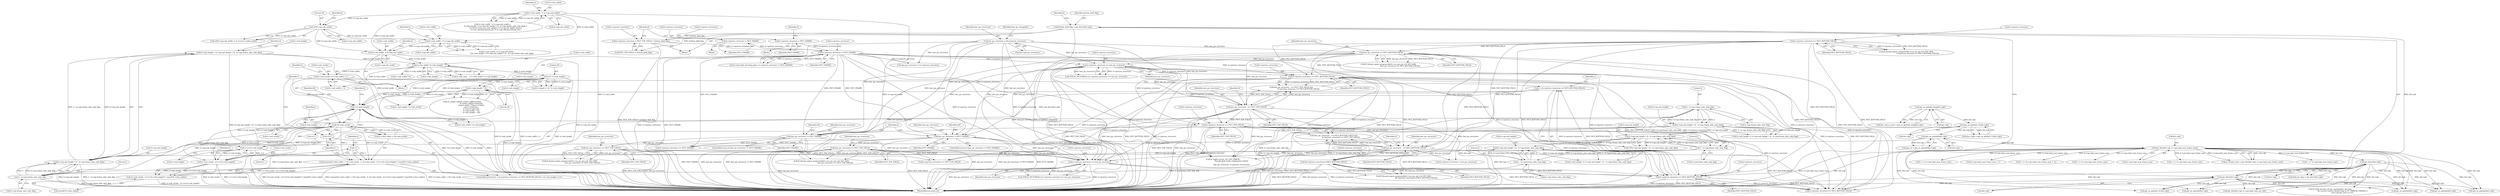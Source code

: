 digraph "0_FFmpeg_29ffeef5e73b8f41ff3a3f2242d356759c66f91f@API" {
"1001848" [label="(Call,memset(h->slice_table + i*h->mb_stride, -1, (h->mb_stride - (i+1==h->mb_height)) * sizeof(*h->slice_table)))"];
"1001853" [label="(Call,i*h->mb_stride)"];
"1001841" [label="(Call,i<h->mb_height)"];
"1001846" [label="(Call,i++)"];
"1001834" [label="(Call,i = (h->picture_structure == PICT_BOTTOM_FIELD))"];
"1001836" [label="(Call,h->picture_structure == PICT_BOTTOM_FIELD)"];
"1001387" [label="(Call,h->picture_structure == PICT_TOP_FIELD)"];
"1001115" [label="(Call,h->picture_structure != PICT_FRAME)"];
"1001043" [label="(Call,h->picture_structure = PICT_FRAME)"];
"1001097" [label="(Call,h->picture_structure = PICT_FRAME)"];
"1001088" [label="(Call,h->picture_structure = PICT_TOP_FIELD + bottom_field_flag)"];
"1001081" [label="(Call,bottom_field_flag = get_bits1(&h->gb))"];
"1001083" [label="(Call,get_bits1(&h->gb))"];
"1001073" [label="(Call,get_bits1(&h->gb))"];
"1000997" [label="(Call,get_bits(&h->gb, h->sps.log2_max_frame_num))"];
"1000300" [label="(Call,get_ue_golomb(&h->gb))"];
"1000230" [label="(Call,get_ue_golomb_31(&h->gb))"];
"1000168" [label="(Call,get_ue_golomb_long(&h->gb))"];
"1001318" [label="(Call,h->picture_structure == last_pic_structure)"];
"1001017" [label="(Call,last_pic_structure = h0->picture_structure)"];
"1001310" [label="(Call,last_pic_structure == PICT_BOTTOM_FIELD)"];
"1000218" [label="(Call,h->picture_structure == PICT_BOTTOM_FIELD)"];
"1001378" [label="(Call,h->picture_structure == PICT_BOTTOM_FIELD)"];
"1001375" [label="(Call,last_pic_structure   == PICT_TOP_FIELD)"];
"1001734" [label="(Call,h->picture_structure == last_pic_structure)"];
"1001337" [label="(Call,last_pic_structure == PICT_TOP_FIELD)"];
"1001325" [label="(Call,last_pic_structure != PICT_FRAME)"];
"1001384" [label="(Call,last_pic_structure   == PICT_BOTTOM_FIELD)"];
"1001354" [label="(Call,last_pic_structure != PICT_FRAME)"];
"1001366" [label="(Call,last_pic_structure == PICT_TOP_FIELD)"];
"1001772" [label="(Call,h0->picture_structure==PICT_BOTTOM_FIELD)"];
"1000728" [label="(Call,16 * h->mb_height)"];
"1000679" [label="(Call,h->mb_width * h->mb_height)"];
"1000649" [label="(Call,h->mb_width  = h->sps.mb_width)"];
"1000610" [label="(Call,h->mb_width  != h->sps.mb_width)"];
"1000398" [label="(Call,h->mb_width  != h->sps.mb_width)"];
"1000541" [label="(Call,16*h->sps.mb_width)"];
"1000658" [label="(Call,h->mb_height = h->sps.mb_height * (2 - h->sps.frame_mbs_only_flag))"];
"1000662" [label="(Call,h->sps.mb_height * (2 - h->sps.frame_mbs_only_flag))"];
"1000623" [label="(Call,h->sps.mb_height * (2 - h->sps.frame_mbs_only_flag))"];
"1000557" [label="(Call,h->sps.mb_height * (2 - h->sps.frame_mbs_only_flag))"];
"1000412" [label="(Call,h->sps.mb_height * (2 - h->sps.frame_mbs_only_flag))"];
"1000418" [label="(Call,2 - h->sps.frame_mbs_only_flag)"];
"1000563" [label="(Call,2 - h->sps.frame_mbs_only_flag)"];
"1000629" [label="(Call,2 - h->sps.frame_mbs_only_flag)"];
"1000668" [label="(Call,2 - h->sps.frame_mbs_only_flag)"];
"1001673" [label="(Call,h->mb_height * 16)"];
"1001865" [label="(Call,i+1==h->mb_height)"];
"1001861" [label="(Call,h->mb_stride - (i+1==h->mb_height))"];
"1000686" [label="(Call,h->mb_stride = h->mb_width + 1)"];
"1001858" [label="(Call,-1)"];
"1001860" [label="(Call,(h->mb_stride - (i+1==h->mb_height)) * sizeof(*h->slice_table))"];
"1001379" [label="(Call,h->picture_structure)"];
"1000563" [label="(Call,2 - h->sps.frame_mbs_only_flag)"];
"1001090" [label="(Identifier,h)"];
"1001840" [label="(Identifier,PICT_BOTTOM_FIELD)"];
"1000649" [label="(Call,h->mb_width  = h->sps.mb_width)"];
"1001391" [label="(Identifier,PICT_TOP_FIELD)"];
"1001902" [label="(Identifier,h0)"];
"1001354" [label="(Call,last_pic_structure != PICT_FRAME)"];
"1002100" [label="(Call,h->sps.log2_max_frame_num + 1)"];
"1000653" [label="(Call,h->sps.mb_width)"];
"1001044" [label="(Call,h->picture_structure)"];
"1000659" [label="(Call,h->mb_height)"];
"1000543" [label="(Call,h->sps.mb_width)"];
"1000724" [label="(Call,h->height = 16 * h->mb_height)"];
"1000219" [label="(Call,h->picture_structure)"];
"1000624" [label="(Call,h->sps.mb_height)"];
"1001875" [label="(Identifier,h)"];
"1001872" [label="(Call,sizeof(*h->slice_table))"];
"1001355" [label="(Identifier,last_pic_structure)"];
"1000419" [label="(Literal,2)"];
"1000558" [label="(Call,h->sps.mb_height)"];
"1000730" [label="(Call,h->mb_height)"];
"1000397" [label="(Call,h->mb_width  != h->sps.mb_width ||\n            h->mb_height != h->sps.mb_height * (2 - h->sps.frame_mbs_only_flag) ||\n            h->avctx->bits_per_raw_sample != h->sps.bit_depth_luma ||\n            h->cur_chroma_format_idc != h->sps.chroma_format_idc)"];
"1001104" [label="(Identifier,h)"];
"1001098" [label="(Call,h->picture_structure)"];
"1001389" [label="(Identifier,h)"];
"1001674" [label="(Call,h->mb_height)"];
"1001113" [label="(Identifier,h)"];
"1001865" [label="(Call,i+1==h->mb_height)"];
"1001115" [label="(Call,h->picture_structure != PICT_FRAME)"];
"1001887" [label="(Call,h->mb_height * h->mb_stride)"];
"1001081" [label="(Call,bottom_field_flag = get_bits1(&h->gb))"];
"1000728" [label="(Call,16 * h->mb_height)"];
"1000997" [label="(Call,get_bits(&h->gb, h->sps.log2_max_frame_num))"];
"1000683" [label="(Call,h->mb_height)"];
"1000222" [label="(Identifier,PICT_BOTTOM_FIELD)"];
"1001080" [label="(Block,)"];
"1001129" [label="(Call,last_pic_structure != h->picture_structure)"];
"1001834" [label="(Call,i = (h->picture_structure == PICT_BOTTOM_FIELD))"];
"1002402" [label="(Call,ff_h264_decode_ref_pic_marking(h0, &h->gb,\n                                             !(h->avctx->active_thread_type & FF_THREAD_FRAME) ||\n                                             h0->current_slice == 0))"];
"1001318" [label="(Call,h->picture_structure == last_pic_structure)"];
"1001764" [label="(Call,ff_thread_report_progress(&h0->cur_pic_ptr->tf, INT_MAX,\n                                              h0->picture_structure==PICT_BOTTOM_FIELD))"];
"1001097" [label="(Call,h->picture_structure = PICT_FRAME)"];
"1001019" [label="(Call,h0->picture_structure)"];
"1001859" [label="(Literal,1)"];
"1000687" [label="(Call,h->mb_stride)"];
"1001969" [label="(Call,h->mb_width * h->mb_height)"];
"1001854" [label="(Identifier,i)"];
"1001111" [label="(Call,h->mb_field_decoding_flag = h->picture_structure != PICT_FRAME)"];
"1002529" [label="(Call,get_se_golomb(&h->gb))"];
"1001632" [label="(Call,av_image_copy(h->short_ref[0]->f.data,\n                                  h->short_ref[0]->f.linesize,\n                                  (const uint8_t **)prev->f.data,\n                                  prev->f.linesize,\n                                  h->avctx->pix_fmt,\n                                  h->mb_width  * 16,\n                                  h->mb_height * 16))"];
"1002131" [label="(Call,get_bits(&h->gb, h->sps.log2_max_poc_lsb))"];
"1001735" [label="(Call,h->picture_structure)"];
"1001324" [label="(ControlStructure,if (last_pic_structure != PICT_FRAME))"];
"1000998" [label="(Call,&h->gb)"];
"1000690" [label="(Call,h->mb_width + 1)"];
"1001338" [label="(Identifier,last_pic_structure)"];
"1001849" [label="(Call,h->slice_table + i*h->mb_stride)"];
"1001861" [label="(Call,h->mb_stride - (i+1==h->mb_height))"];
"1001382" [label="(Identifier,PICT_BOTTOM_FIELD)"];
"1002098" [label="(Call,1 << (h->sps.log2_max_frame_num + 1))"];
"1002057" [label="(Call,h->picture_structure == PICT_FRAME)"];
"1001327" [label="(Identifier,PICT_FRAME)"];
"1001375" [label="(Call,last_pic_structure   == PICT_TOP_FIELD)"];
"1000168" [label="(Call,get_ue_golomb_long(&h->gb))"];
"1001386" [label="(Identifier,PICT_BOTTOM_FIELD)"];
"1000623" [label="(Call,h->sps.mb_height * (2 - h->sps.frame_mbs_only_flag))"];
"1001772" [label="(Call,h0->picture_structure==PICT_BOTTOM_FIELD)"];
"1001393" [label="(Call,av_log(h->avctx, AV_LOG_ERROR,\n                               \"Invalid field mode combination %d/%d\n\",\n                               last_pic_structure, h->picture_structure))"];
"1002186" [label="(Call,get_se_golomb(&h->gb))"];
"1001384" [label="(Call,last_pic_structure   == PICT_BOTTOM_FIELD)"];
"1001368" [label="(Identifier,PICT_TOP_FIELD)"];
"1001860" [label="(Call,(h->mb_stride - (i+1==h->mb_height)) * sizeof(*h->slice_table))"];
"1001848" [label="(Call,memset(h->slice_table + i*h->mb_stride, -1, (h->mb_stride - (i+1==h->mb_height)) * sizeof(*h->slice_table)))"];
"1001367" [label="(Identifier,last_pic_structure)"];
"1001387" [label="(Call,h->picture_structure == PICT_TOP_FIELD)"];
"1001677" [label="(Literal,16)"];
"1001074" [label="(Call,&h->gb)"];
"1001376" [label="(Identifier,last_pic_structure)"];
"1000619" [label="(Call,h->mb_height != h->sps.mb_height * (2 - h->sps.frame_mbs_only_flag))"];
"1001043" [label="(Call,h->picture_structure = PICT_FRAME)"];
"1001353" [label="(ControlStructure,if (last_pic_structure != PICT_FRAME))"];
"1001337" [label="(Call,last_pic_structure == PICT_TOP_FIELD)"];
"1001088" [label="(Call,h->picture_structure = PICT_TOP_FIELD + bottom_field_flag)"];
"1001863" [label="(Identifier,h)"];
"1001362" [label="(Identifier,h0)"];
"1002074" [label="(Call,1 << h->sps.log2_max_frame_num)"];
"1001314" [label="(Call,!FIELD_PICTURE(h) || h->picture_structure == last_pic_structure)"];
"1001835" [label="(Identifier,i)"];
"1001869" [label="(Call,h->mb_height)"];
"1001023" [label="(Identifier,last_pic_droppable)"];
"1001734" [label="(Call,h->picture_structure == last_pic_structure)"];
"1000408" [label="(Call,h->mb_height != h->sps.mb_height * (2 - h->sps.frame_mbs_only_flag))"];
"1001329" [label="(Call,ff_thread_report_progress(&h0->cur_pic_ptr->tf, INT_MAX,\n                                               last_pic_structure == PICT_TOP_FIELD))"];
"1000668" [label="(Call,2 - h->sps.frame_mbs_only_flag)"];
"1001388" [label="(Call,h->picture_structure)"];
"1001833" [label="(ControlStructure,for(i = (h->picture_structure == PICT_BOTTOM_FIELD); i<h->mb_height; i++))"];
"1001356" [label="(Identifier,PICT_FRAME)"];
"1000614" [label="(Call,h->sps.mb_width)"];
"1001319" [label="(Call,h->picture_structure)"];
"1000650" [label="(Call,h->mb_width)"];
"1000555" [label="(Call,16*h->sps.mb_height * (2 - h->sps.frame_mbs_only_flag))"];
"1001847" [label="(Identifier,i)"];
"1001092" [label="(Call,PICT_TOP_FIELD + bottom_field_flag)"];
"1001312" [label="(Identifier,PICT_BOTTOM_FIELD)"];
"1000228" [label="(Call,slice_type = get_ue_golomb_31(&h->gb))"];
"1001002" [label="(Call,h->sps.log2_max_frame_num)"];
"1000729" [label="(Literal,16)"];
"1000230" [label="(Call,get_ue_golomb_31(&h->gb))"];
"1000611" [label="(Call,h->mb_width)"];
"1000663" [label="(Call,h->sps.mb_height)"];
"1000418" [label="(Call,2 - h->sps.frame_mbs_only_flag)"];
"1000557" [label="(Call,h->sps.mb_height * (2 - h->sps.frame_mbs_only_flag))"];
"1001302" [label="(Call,ff_thread_report_progress(&h0->cur_pic_ptr->tf, INT_MAX,\n                                           last_pic_structure == PICT_BOTTOM_FIELD))"];
"1003322" [label="(Call,h->picture_structure == PICT_TOP_FIELD)"];
"1001776" [label="(Identifier,PICT_BOTTOM_FIELD)"];
"1001322" [label="(Identifier,last_pic_structure)"];
"1001853" [label="(Call,i*h->mb_stride)"];
"1001738" [label="(Identifier,last_pic_structure)"];
"1001333" [label="(Identifier,h0)"];
"1000675" [label="(Call,h->mb_num    = h->mb_width * h->mb_height)"];
"1000542" [label="(Literal,16)"];
"1001358" [label="(Call,ff_thread_report_progress(&h0->cur_pic_ptr->tf, INT_MAX,\n                                                   last_pic_structure == PICT_TOP_FIELD))"];
"1001101" [label="(Identifier,PICT_FRAME)"];
"1001855" [label="(Call,h->mb_stride)"];
"1000699" [label="(Call,h->mb_width * 4)"];
"1000218" [label="(Call,h->picture_structure == PICT_BOTTOM_FIELD)"];
"1001017" [label="(Call,last_pic_structure = h0->picture_structure)"];
"1001547" [label="(Call,1 << h->sps.log2_max_frame_num)"];
"1000686" [label="(Call,h->mb_stride = h->mb_width + 1)"];
"1000629" [label="(Call,2 - h->sps.frame_mbs_only_flag)"];
"1001383" [label="(Call,last_pic_structure   == PICT_BOTTOM_FIELD &&\n                           h->picture_structure == PICT_TOP_FIELD)"];
"1001310" [label="(Call,last_pic_structure == PICT_BOTTOM_FIELD)"];
"1000420" [label="(Call,h->sps.frame_mbs_only_flag)"];
"1001730" [label="(Call,!FIELD_PICTURE(h) || h->picture_structure == last_pic_structure)"];
"1001119" [label="(Identifier,PICT_FRAME)"];
"1000993" [label="(Call,h->frame_num = get_bits(&h->gb, h->sps.log2_max_frame_num))"];
"1001374" [label="(Call,last_pic_structure   == PICT_TOP_FIELD &&\n                           h->picture_structure == PICT_BOTTOM_FIELD)"];
"1001326" [label="(Identifier,last_pic_structure)"];
"1000662" [label="(Call,h->sps.mb_height * (2 - h->sps.frame_mbs_only_flag))"];
"1000630" [label="(Literal,2)"];
"1001089" [label="(Call,h->picture_structure)"];
"1002493" [label="(Call,get_ue_golomb_31(&h->gb))"];
"1001773" [label="(Call,h0->picture_structure)"];
"1001083" [label="(Call,get_bits1(&h->gb))"];
"1000410" [label="(Identifier,h)"];
"1001084" [label="(Call,&h->gb)"];
"1001311" [label="(Identifier,last_pic_structure)"];
"1000166" [label="(Call,first_mb_in_slice = get_ue_golomb_long(&h->gb))"];
"1000398" [label="(Call,h->mb_width  != h->sps.mb_width)"];
"1001325" [label="(Call,last_pic_structure != PICT_FRAME)"];
"1002239" [label="(Call,get_ue_golomb(&h->gb))"];
"1000631" [label="(Call,h->sps.frame_mbs_only_flag)"];
"1000300" [label="(Call,get_ue_golomb(&h->gb))"];
"1001846" [label="(Call,i++)"];
"1001837" [label="(Call,h->picture_structure)"];
"1001071" [label="(Call,field_pic_flag = get_bits1(&h->gb))"];
"1001378" [label="(Call,h->picture_structure == PICT_BOTTOM_FIELD)"];
"1000301" [label="(Call,&h->gb)"];
"1001366" [label="(Call,last_pic_structure == PICT_TOP_FIELD)"];
"1000413" [label="(Call,h->sps.mb_height)"];
"1001116" [label="(Call,h->picture_structure)"];
"1000565" [label="(Call,h->sps.frame_mbs_only_flag)"];
"1000677" [label="(Identifier,h)"];
"1000541" [label="(Call,16*h->sps.mb_width)"];
"1000670" [label="(Call,h->sps.frame_mbs_only_flag)"];
"1000610" [label="(Call,h->mb_width  != h->sps.mb_width)"];
"1001851" [label="(Identifier,h)"];
"1001862" [label="(Call,h->mb_stride)"];
"1001082" [label="(Identifier,bottom_field_flag)"];
"1000231" [label="(Call,&h->gb)"];
"1000402" [label="(Call,h->sps.mb_width)"];
"1000399" [label="(Call,h->mb_width)"];
"1001428" [label="(Call,h->picture_structure = last_pic_structure)"];
"1000298" [label="(Call,pps_id = get_ue_golomb(&h->gb))"];
"1001047" [label="(Identifier,PICT_FRAME)"];
"1000169" [label="(Call,&h->gb)"];
"1000412" [label="(Call,h->sps.mb_height * (2 - h->sps.frame_mbs_only_flag))"];
"1000550" [label="(Identifier,h)"];
"1001841" [label="(Call,i<h->mb_height)"];
"1000609" [label="(Call,h->mb_width  != h->sps.mb_width\n                     || h->mb_height != h->sps.mb_height * (2 - h->sps.frame_mbs_only_flag))"];
"1000658" [label="(Call,h->mb_height = h->sps.mb_height * (2 - h->sps.frame_mbs_only_flag))"];
"1001380" [label="(Identifier,h)"];
"1001866" [label="(Call,i+1)"];
"1001073" [label="(Call,get_bits1(&h->gb))"];
"1003426" [label="(MethodReturn,static int)"];
"1001377" [label="(Identifier,PICT_TOP_FIELD)"];
"1001444" [label="(Identifier,h)"];
"1001208" [label="(Call,1 << h->sps.log2_max_frame_num)"];
"1001385" [label="(Identifier,last_pic_structure)"];
"1000679" [label="(Call,h->mb_width * h->mb_height)"];
"1000210" [label="(Call,ff_thread_report_progress(&h->cur_pic_ptr->tf, INT_MAX,\n                                          h->picture_structure == PICT_BOTTOM_FIELD))"];
"1000660" [label="(Identifier,h)"];
"1000669" [label="(Literal,2)"];
"1001858" [label="(Call,-1)"];
"1001842" [label="(Identifier,i)"];
"1002030" [label="(Call,h->picture_structure == PICT_BOTTOM_FIELD)"];
"1000540" [label="(Call,16*h->sps.mb_width != h->avctx->coded_width)"];
"1001836" [label="(Call,h->picture_structure == PICT_BOTTOM_FIELD)"];
"1000127" [label="(Block,)"];
"1001339" [label="(Identifier,PICT_TOP_FIELD)"];
"1001470" [label="(Call,1 << h->sps.log2_max_frame_num)"];
"1000680" [label="(Call,h->mb_width)"];
"1001018" [label="(Identifier,last_pic_structure)"];
"1001042" [label="(Block,)"];
"1000621" [label="(Identifier,h)"];
"1000564" [label="(Literal,2)"];
"1000697" [label="(Identifier,h)"];
"1001843" [label="(Call,h->mb_height)"];
"1001096" [label="(Block,)"];
"1002113" [label="(Call,get_ue_golomb(&h->gb))"];
"1001673" [label="(Call,h->mb_height * 16)"];
"1001848" -> "1001833"  [label="AST: "];
"1001848" -> "1001860"  [label="CFG: "];
"1001849" -> "1001848"  [label="AST: "];
"1001858" -> "1001848"  [label="AST: "];
"1001860" -> "1001848"  [label="AST: "];
"1001847" -> "1001848"  [label="CFG: "];
"1001848" -> "1003426"  [label="DDG: memset(h->slice_table + i*h->mb_stride, -1, (h->mb_stride - (i+1==h->mb_height)) * sizeof(*h->slice_table))"];
"1001848" -> "1003426"  [label="DDG: h->slice_table + i*h->mb_stride"];
"1001848" -> "1003426"  [label="DDG: (h->mb_stride - (i+1==h->mb_height)) * sizeof(*h->slice_table)"];
"1001853" -> "1001848"  [label="DDG: i"];
"1001853" -> "1001848"  [label="DDG: h->mb_stride"];
"1001858" -> "1001848"  [label="DDG: 1"];
"1001860" -> "1001848"  [label="DDG: h->mb_stride - (i+1==h->mb_height)"];
"1001853" -> "1001849"  [label="AST: "];
"1001853" -> "1001855"  [label="CFG: "];
"1001854" -> "1001853"  [label="AST: "];
"1001855" -> "1001853"  [label="AST: "];
"1001849" -> "1001853"  [label="CFG: "];
"1001853" -> "1001846"  [label="DDG: i"];
"1001853" -> "1001849"  [label="DDG: i"];
"1001853" -> "1001849"  [label="DDG: h->mb_stride"];
"1001841" -> "1001853"  [label="DDG: i"];
"1001861" -> "1001853"  [label="DDG: h->mb_stride"];
"1000686" -> "1001853"  [label="DDG: h->mb_stride"];
"1001853" -> "1001861"  [label="DDG: h->mb_stride"];
"1001853" -> "1001865"  [label="DDG: i"];
"1001853" -> "1001866"  [label="DDG: i"];
"1001841" -> "1001833"  [label="AST: "];
"1001841" -> "1001843"  [label="CFG: "];
"1001842" -> "1001841"  [label="AST: "];
"1001843" -> "1001841"  [label="AST: "];
"1001851" -> "1001841"  [label="CFG: "];
"1001902" -> "1001841"  [label="CFG: "];
"1001841" -> "1003426"  [label="DDG: i<h->mb_height"];
"1001841" -> "1003426"  [label="DDG: h->mb_height"];
"1001841" -> "1003426"  [label="DDG: i"];
"1001846" -> "1001841"  [label="DDG: i"];
"1001834" -> "1001841"  [label="DDG: i"];
"1000728" -> "1001841"  [label="DDG: h->mb_height"];
"1001673" -> "1001841"  [label="DDG: h->mb_height"];
"1001865" -> "1001841"  [label="DDG: h->mb_height"];
"1001841" -> "1001865"  [label="DDG: h->mb_height"];
"1001841" -> "1001969"  [label="DDG: h->mb_height"];
"1001846" -> "1001833"  [label="AST: "];
"1001846" -> "1001847"  [label="CFG: "];
"1001847" -> "1001846"  [label="AST: "];
"1001842" -> "1001846"  [label="CFG: "];
"1001834" -> "1001833"  [label="AST: "];
"1001834" -> "1001836"  [label="CFG: "];
"1001835" -> "1001834"  [label="AST: "];
"1001836" -> "1001834"  [label="AST: "];
"1001842" -> "1001834"  [label="CFG: "];
"1001834" -> "1003426"  [label="DDG: h->picture_structure == PICT_BOTTOM_FIELD"];
"1001836" -> "1001834"  [label="DDG: h->picture_structure"];
"1001836" -> "1001834"  [label="DDG: PICT_BOTTOM_FIELD"];
"1001836" -> "1001840"  [label="CFG: "];
"1001837" -> "1001836"  [label="AST: "];
"1001840" -> "1001836"  [label="AST: "];
"1001836" -> "1003426"  [label="DDG: PICT_BOTTOM_FIELD"];
"1001836" -> "1003426"  [label="DDG: h->picture_structure"];
"1001387" -> "1001836"  [label="DDG: h->picture_structure"];
"1001734" -> "1001836"  [label="DDG: h->picture_structure"];
"1001115" -> "1001836"  [label="DDG: h->picture_structure"];
"1001318" -> "1001836"  [label="DDG: h->picture_structure"];
"1001378" -> "1001836"  [label="DDG: h->picture_structure"];
"1001378" -> "1001836"  [label="DDG: PICT_BOTTOM_FIELD"];
"1001310" -> "1001836"  [label="DDG: PICT_BOTTOM_FIELD"];
"1000218" -> "1001836"  [label="DDG: PICT_BOTTOM_FIELD"];
"1001384" -> "1001836"  [label="DDG: PICT_BOTTOM_FIELD"];
"1001772" -> "1001836"  [label="DDG: PICT_BOTTOM_FIELD"];
"1001836" -> "1002030"  [label="DDG: h->picture_structure"];
"1001836" -> "1002030"  [label="DDG: PICT_BOTTOM_FIELD"];
"1001387" -> "1001383"  [label="AST: "];
"1001387" -> "1001391"  [label="CFG: "];
"1001388" -> "1001387"  [label="AST: "];
"1001391" -> "1001387"  [label="AST: "];
"1001383" -> "1001387"  [label="CFG: "];
"1001387" -> "1003426"  [label="DDG: h->picture_structure"];
"1001387" -> "1003426"  [label="DDG: PICT_TOP_FIELD"];
"1001387" -> "1001383"  [label="DDG: h->picture_structure"];
"1001387" -> "1001383"  [label="DDG: PICT_TOP_FIELD"];
"1001115" -> "1001387"  [label="DDG: h->picture_structure"];
"1001318" -> "1001387"  [label="DDG: h->picture_structure"];
"1001378" -> "1001387"  [label="DDG: h->picture_structure"];
"1001375" -> "1001387"  [label="DDG: PICT_TOP_FIELD"];
"1001387" -> "1001393"  [label="DDG: h->picture_structure"];
"1001387" -> "1001734"  [label="DDG: h->picture_structure"];
"1001387" -> "1002030"  [label="DDG: h->picture_structure"];
"1001387" -> "1003322"  [label="DDG: PICT_TOP_FIELD"];
"1001115" -> "1001111"  [label="AST: "];
"1001115" -> "1001119"  [label="CFG: "];
"1001116" -> "1001115"  [label="AST: "];
"1001119" -> "1001115"  [label="AST: "];
"1001111" -> "1001115"  [label="CFG: "];
"1001115" -> "1003426"  [label="DDG: h->picture_structure"];
"1001115" -> "1003426"  [label="DDG: PICT_FRAME"];
"1001115" -> "1001111"  [label="DDG: h->picture_structure"];
"1001115" -> "1001111"  [label="DDG: PICT_FRAME"];
"1001043" -> "1001115"  [label="DDG: h->picture_structure"];
"1001097" -> "1001115"  [label="DDG: h->picture_structure"];
"1001088" -> "1001115"  [label="DDG: h->picture_structure"];
"1001115" -> "1001129"  [label="DDG: h->picture_structure"];
"1001115" -> "1001318"  [label="DDG: h->picture_structure"];
"1001115" -> "1001325"  [label="DDG: PICT_FRAME"];
"1001115" -> "1001354"  [label="DDG: PICT_FRAME"];
"1001115" -> "1001378"  [label="DDG: h->picture_structure"];
"1001115" -> "1001393"  [label="DDG: h->picture_structure"];
"1001115" -> "1001734"  [label="DDG: h->picture_structure"];
"1001115" -> "1002030"  [label="DDG: h->picture_structure"];
"1001115" -> "1002057"  [label="DDG: PICT_FRAME"];
"1001043" -> "1001042"  [label="AST: "];
"1001043" -> "1001047"  [label="CFG: "];
"1001044" -> "1001043"  [label="AST: "];
"1001047" -> "1001043"  [label="AST: "];
"1001113" -> "1001043"  [label="CFG: "];
"1001097" -> "1001096"  [label="AST: "];
"1001097" -> "1001101"  [label="CFG: "];
"1001098" -> "1001097"  [label="AST: "];
"1001101" -> "1001097"  [label="AST: "];
"1001104" -> "1001097"  [label="CFG: "];
"1001088" -> "1001080"  [label="AST: "];
"1001088" -> "1001092"  [label="CFG: "];
"1001089" -> "1001088"  [label="AST: "];
"1001092" -> "1001088"  [label="AST: "];
"1001113" -> "1001088"  [label="CFG: "];
"1001088" -> "1003426"  [label="DDG: PICT_TOP_FIELD + bottom_field_flag"];
"1001081" -> "1001088"  [label="DDG: bottom_field_flag"];
"1001081" -> "1001080"  [label="AST: "];
"1001081" -> "1001083"  [label="CFG: "];
"1001082" -> "1001081"  [label="AST: "];
"1001083" -> "1001081"  [label="AST: "];
"1001090" -> "1001081"  [label="CFG: "];
"1001081" -> "1003426"  [label="DDG: get_bits1(&h->gb)"];
"1001083" -> "1001081"  [label="DDG: &h->gb"];
"1001081" -> "1001092"  [label="DDG: bottom_field_flag"];
"1001083" -> "1001084"  [label="CFG: "];
"1001084" -> "1001083"  [label="AST: "];
"1001083" -> "1003426"  [label="DDG: &h->gb"];
"1001073" -> "1001083"  [label="DDG: &h->gb"];
"1001083" -> "1002113"  [label="DDG: &h->gb"];
"1001083" -> "1002131"  [label="DDG: &h->gb"];
"1001083" -> "1002186"  [label="DDG: &h->gb"];
"1001083" -> "1002239"  [label="DDG: &h->gb"];
"1001083" -> "1002402"  [label="DDG: &h->gb"];
"1001083" -> "1002493"  [label="DDG: &h->gb"];
"1001083" -> "1002529"  [label="DDG: &h->gb"];
"1001073" -> "1001071"  [label="AST: "];
"1001073" -> "1001074"  [label="CFG: "];
"1001074" -> "1001073"  [label="AST: "];
"1001071" -> "1001073"  [label="CFG: "];
"1001073" -> "1003426"  [label="DDG: &h->gb"];
"1001073" -> "1001071"  [label="DDG: &h->gb"];
"1000997" -> "1001073"  [label="DDG: &h->gb"];
"1001073" -> "1002113"  [label="DDG: &h->gb"];
"1001073" -> "1002131"  [label="DDG: &h->gb"];
"1001073" -> "1002186"  [label="DDG: &h->gb"];
"1001073" -> "1002239"  [label="DDG: &h->gb"];
"1001073" -> "1002402"  [label="DDG: &h->gb"];
"1001073" -> "1002493"  [label="DDG: &h->gb"];
"1001073" -> "1002529"  [label="DDG: &h->gb"];
"1000997" -> "1000993"  [label="AST: "];
"1000997" -> "1001002"  [label="CFG: "];
"1000998" -> "1000997"  [label="AST: "];
"1001002" -> "1000997"  [label="AST: "];
"1000993" -> "1000997"  [label="CFG: "];
"1000997" -> "1003426"  [label="DDG: &h->gb"];
"1000997" -> "1003426"  [label="DDG: h->sps.log2_max_frame_num"];
"1000997" -> "1000993"  [label="DDG: &h->gb"];
"1000997" -> "1000993"  [label="DDG: h->sps.log2_max_frame_num"];
"1000300" -> "1000997"  [label="DDG: &h->gb"];
"1000997" -> "1001208"  [label="DDG: h->sps.log2_max_frame_num"];
"1000997" -> "1001470"  [label="DDG: h->sps.log2_max_frame_num"];
"1000997" -> "1001547"  [label="DDG: h->sps.log2_max_frame_num"];
"1000997" -> "1002074"  [label="DDG: h->sps.log2_max_frame_num"];
"1000997" -> "1002098"  [label="DDG: h->sps.log2_max_frame_num"];
"1000997" -> "1002100"  [label="DDG: h->sps.log2_max_frame_num"];
"1000997" -> "1002113"  [label="DDG: &h->gb"];
"1000997" -> "1002131"  [label="DDG: &h->gb"];
"1000997" -> "1002186"  [label="DDG: &h->gb"];
"1000997" -> "1002239"  [label="DDG: &h->gb"];
"1000997" -> "1002402"  [label="DDG: &h->gb"];
"1000997" -> "1002493"  [label="DDG: &h->gb"];
"1000997" -> "1002529"  [label="DDG: &h->gb"];
"1000300" -> "1000298"  [label="AST: "];
"1000300" -> "1000301"  [label="CFG: "];
"1000301" -> "1000300"  [label="AST: "];
"1000298" -> "1000300"  [label="CFG: "];
"1000300" -> "1003426"  [label="DDG: &h->gb"];
"1000300" -> "1000298"  [label="DDG: &h->gb"];
"1000230" -> "1000300"  [label="DDG: &h->gb"];
"1000230" -> "1000228"  [label="AST: "];
"1000230" -> "1000231"  [label="CFG: "];
"1000231" -> "1000230"  [label="AST: "];
"1000228" -> "1000230"  [label="CFG: "];
"1000230" -> "1003426"  [label="DDG: &h->gb"];
"1000230" -> "1000228"  [label="DDG: &h->gb"];
"1000168" -> "1000230"  [label="DDG: &h->gb"];
"1000168" -> "1000166"  [label="AST: "];
"1000168" -> "1000169"  [label="CFG: "];
"1000169" -> "1000168"  [label="AST: "];
"1000166" -> "1000168"  [label="CFG: "];
"1000168" -> "1000166"  [label="DDG: &h->gb"];
"1001318" -> "1001314"  [label="AST: "];
"1001318" -> "1001322"  [label="CFG: "];
"1001319" -> "1001318"  [label="AST: "];
"1001322" -> "1001318"  [label="AST: "];
"1001314" -> "1001318"  [label="CFG: "];
"1001318" -> "1003426"  [label="DDG: h->picture_structure"];
"1001318" -> "1001314"  [label="DDG: h->picture_structure"];
"1001318" -> "1001314"  [label="DDG: last_pic_structure"];
"1001017" -> "1001318"  [label="DDG: last_pic_structure"];
"1001310" -> "1001318"  [label="DDG: last_pic_structure"];
"1001318" -> "1001325"  [label="DDG: last_pic_structure"];
"1001318" -> "1001354"  [label="DDG: last_pic_structure"];
"1001318" -> "1001375"  [label="DDG: last_pic_structure"];
"1001318" -> "1001378"  [label="DDG: h->picture_structure"];
"1001318" -> "1001393"  [label="DDG: h->picture_structure"];
"1001318" -> "1001734"  [label="DDG: h->picture_structure"];
"1001318" -> "1002030"  [label="DDG: h->picture_structure"];
"1001017" -> "1000127"  [label="AST: "];
"1001017" -> "1001019"  [label="CFG: "];
"1001018" -> "1001017"  [label="AST: "];
"1001019" -> "1001017"  [label="AST: "];
"1001023" -> "1001017"  [label="CFG: "];
"1001017" -> "1003426"  [label="DDG: last_pic_structure"];
"1001017" -> "1003426"  [label="DDG: h0->picture_structure"];
"1001017" -> "1001129"  [label="DDG: last_pic_structure"];
"1001017" -> "1001310"  [label="DDG: last_pic_structure"];
"1001017" -> "1001325"  [label="DDG: last_pic_structure"];
"1001017" -> "1001354"  [label="DDG: last_pic_structure"];
"1001017" -> "1001375"  [label="DDG: last_pic_structure"];
"1001017" -> "1001734"  [label="DDG: last_pic_structure"];
"1001310" -> "1001302"  [label="AST: "];
"1001310" -> "1001312"  [label="CFG: "];
"1001311" -> "1001310"  [label="AST: "];
"1001312" -> "1001310"  [label="AST: "];
"1001302" -> "1001310"  [label="CFG: "];
"1001310" -> "1003426"  [label="DDG: PICT_BOTTOM_FIELD"];
"1001310" -> "1001302"  [label="DDG: last_pic_structure"];
"1001310" -> "1001302"  [label="DDG: PICT_BOTTOM_FIELD"];
"1000218" -> "1001310"  [label="DDG: PICT_BOTTOM_FIELD"];
"1001310" -> "1001325"  [label="DDG: last_pic_structure"];
"1001310" -> "1001354"  [label="DDG: last_pic_structure"];
"1001310" -> "1001375"  [label="DDG: last_pic_structure"];
"1001310" -> "1001378"  [label="DDG: PICT_BOTTOM_FIELD"];
"1001310" -> "1001384"  [label="DDG: PICT_BOTTOM_FIELD"];
"1001310" -> "1001772"  [label="DDG: PICT_BOTTOM_FIELD"];
"1001310" -> "1002030"  [label="DDG: PICT_BOTTOM_FIELD"];
"1000218" -> "1000210"  [label="AST: "];
"1000218" -> "1000222"  [label="CFG: "];
"1000219" -> "1000218"  [label="AST: "];
"1000222" -> "1000218"  [label="AST: "];
"1000210" -> "1000218"  [label="CFG: "];
"1000218" -> "1003426"  [label="DDG: h->picture_structure"];
"1000218" -> "1003426"  [label="DDG: PICT_BOTTOM_FIELD"];
"1000218" -> "1000210"  [label="DDG: h->picture_structure"];
"1000218" -> "1000210"  [label="DDG: PICT_BOTTOM_FIELD"];
"1000218" -> "1001378"  [label="DDG: PICT_BOTTOM_FIELD"];
"1000218" -> "1001384"  [label="DDG: PICT_BOTTOM_FIELD"];
"1000218" -> "1001772"  [label="DDG: PICT_BOTTOM_FIELD"];
"1000218" -> "1002030"  [label="DDG: PICT_BOTTOM_FIELD"];
"1001378" -> "1001374"  [label="AST: "];
"1001378" -> "1001382"  [label="CFG: "];
"1001379" -> "1001378"  [label="AST: "];
"1001382" -> "1001378"  [label="AST: "];
"1001374" -> "1001378"  [label="CFG: "];
"1001378" -> "1003426"  [label="DDG: PICT_BOTTOM_FIELD"];
"1001378" -> "1003426"  [label="DDG: h->picture_structure"];
"1001378" -> "1001374"  [label="DDG: h->picture_structure"];
"1001378" -> "1001374"  [label="DDG: PICT_BOTTOM_FIELD"];
"1001378" -> "1001384"  [label="DDG: PICT_BOTTOM_FIELD"];
"1001378" -> "1001393"  [label="DDG: h->picture_structure"];
"1001378" -> "1001734"  [label="DDG: h->picture_structure"];
"1001378" -> "1001772"  [label="DDG: PICT_BOTTOM_FIELD"];
"1001378" -> "1002030"  [label="DDG: h->picture_structure"];
"1001378" -> "1002030"  [label="DDG: PICT_BOTTOM_FIELD"];
"1001375" -> "1001374"  [label="AST: "];
"1001375" -> "1001377"  [label="CFG: "];
"1001376" -> "1001375"  [label="AST: "];
"1001377" -> "1001375"  [label="AST: "];
"1001380" -> "1001375"  [label="CFG: "];
"1001374" -> "1001375"  [label="CFG: "];
"1001375" -> "1003426"  [label="DDG: PICT_TOP_FIELD"];
"1001375" -> "1003426"  [label="DDG: last_pic_structure"];
"1001375" -> "1001374"  [label="DDG: last_pic_structure"];
"1001375" -> "1001374"  [label="DDG: PICT_TOP_FIELD"];
"1001375" -> "1001384"  [label="DDG: last_pic_structure"];
"1001375" -> "1001393"  [label="DDG: last_pic_structure"];
"1001375" -> "1001428"  [label="DDG: last_pic_structure"];
"1001375" -> "1001734"  [label="DDG: last_pic_structure"];
"1001375" -> "1003322"  [label="DDG: PICT_TOP_FIELD"];
"1001734" -> "1001730"  [label="AST: "];
"1001734" -> "1001738"  [label="CFG: "];
"1001735" -> "1001734"  [label="AST: "];
"1001738" -> "1001734"  [label="AST: "];
"1001730" -> "1001734"  [label="CFG: "];
"1001734" -> "1003426"  [label="DDG: h->picture_structure"];
"1001734" -> "1003426"  [label="DDG: last_pic_structure"];
"1001734" -> "1001730"  [label="DDG: h->picture_structure"];
"1001734" -> "1001730"  [label="DDG: last_pic_structure"];
"1001337" -> "1001734"  [label="DDG: last_pic_structure"];
"1001384" -> "1001734"  [label="DDG: last_pic_structure"];
"1001354" -> "1001734"  [label="DDG: last_pic_structure"];
"1001325" -> "1001734"  [label="DDG: last_pic_structure"];
"1001366" -> "1001734"  [label="DDG: last_pic_structure"];
"1001734" -> "1002030"  [label="DDG: h->picture_structure"];
"1001337" -> "1001329"  [label="AST: "];
"1001337" -> "1001339"  [label="CFG: "];
"1001338" -> "1001337"  [label="AST: "];
"1001339" -> "1001337"  [label="AST: "];
"1001329" -> "1001337"  [label="CFG: "];
"1001337" -> "1003426"  [label="DDG: last_pic_structure"];
"1001337" -> "1003426"  [label="DDG: PICT_TOP_FIELD"];
"1001337" -> "1001329"  [label="DDG: last_pic_structure"];
"1001337" -> "1001329"  [label="DDG: PICT_TOP_FIELD"];
"1001325" -> "1001337"  [label="DDG: last_pic_structure"];
"1001337" -> "1003322"  [label="DDG: PICT_TOP_FIELD"];
"1001325" -> "1001324"  [label="AST: "];
"1001325" -> "1001327"  [label="CFG: "];
"1001326" -> "1001325"  [label="AST: "];
"1001327" -> "1001325"  [label="AST: "];
"1001333" -> "1001325"  [label="CFG: "];
"1001444" -> "1001325"  [label="CFG: "];
"1001325" -> "1003426"  [label="DDG: last_pic_structure"];
"1001325" -> "1003426"  [label="DDG: last_pic_structure != PICT_FRAME"];
"1001325" -> "1003426"  [label="DDG: PICT_FRAME"];
"1001325" -> "1002057"  [label="DDG: PICT_FRAME"];
"1001384" -> "1001383"  [label="AST: "];
"1001384" -> "1001386"  [label="CFG: "];
"1001385" -> "1001384"  [label="AST: "];
"1001386" -> "1001384"  [label="AST: "];
"1001389" -> "1001384"  [label="CFG: "];
"1001383" -> "1001384"  [label="CFG: "];
"1001384" -> "1003426"  [label="DDG: last_pic_structure"];
"1001384" -> "1003426"  [label="DDG: PICT_BOTTOM_FIELD"];
"1001384" -> "1001383"  [label="DDG: last_pic_structure"];
"1001384" -> "1001383"  [label="DDG: PICT_BOTTOM_FIELD"];
"1001384" -> "1001393"  [label="DDG: last_pic_structure"];
"1001384" -> "1001428"  [label="DDG: last_pic_structure"];
"1001384" -> "1001772"  [label="DDG: PICT_BOTTOM_FIELD"];
"1001384" -> "1002030"  [label="DDG: PICT_BOTTOM_FIELD"];
"1001354" -> "1001353"  [label="AST: "];
"1001354" -> "1001356"  [label="CFG: "];
"1001355" -> "1001354"  [label="AST: "];
"1001356" -> "1001354"  [label="AST: "];
"1001362" -> "1001354"  [label="CFG: "];
"1001444" -> "1001354"  [label="CFG: "];
"1001354" -> "1003426"  [label="DDG: last_pic_structure"];
"1001354" -> "1003426"  [label="DDG: last_pic_structure != PICT_FRAME"];
"1001354" -> "1003426"  [label="DDG: PICT_FRAME"];
"1001354" -> "1001366"  [label="DDG: last_pic_structure"];
"1001354" -> "1002057"  [label="DDG: PICT_FRAME"];
"1001366" -> "1001358"  [label="AST: "];
"1001366" -> "1001368"  [label="CFG: "];
"1001367" -> "1001366"  [label="AST: "];
"1001368" -> "1001366"  [label="AST: "];
"1001358" -> "1001366"  [label="CFG: "];
"1001366" -> "1003426"  [label="DDG: last_pic_structure"];
"1001366" -> "1003426"  [label="DDG: PICT_TOP_FIELD"];
"1001366" -> "1001358"  [label="DDG: last_pic_structure"];
"1001366" -> "1001358"  [label="DDG: PICT_TOP_FIELD"];
"1001366" -> "1003322"  [label="DDG: PICT_TOP_FIELD"];
"1001772" -> "1001764"  [label="AST: "];
"1001772" -> "1001776"  [label="CFG: "];
"1001773" -> "1001772"  [label="AST: "];
"1001776" -> "1001772"  [label="AST: "];
"1001764" -> "1001772"  [label="CFG: "];
"1001772" -> "1003426"  [label="DDG: h0->picture_structure"];
"1001772" -> "1003426"  [label="DDG: PICT_BOTTOM_FIELD"];
"1001772" -> "1001764"  [label="DDG: h0->picture_structure"];
"1001772" -> "1001764"  [label="DDG: PICT_BOTTOM_FIELD"];
"1001772" -> "1002030"  [label="DDG: PICT_BOTTOM_FIELD"];
"1000728" -> "1000724"  [label="AST: "];
"1000728" -> "1000730"  [label="CFG: "];
"1000729" -> "1000728"  [label="AST: "];
"1000730" -> "1000728"  [label="AST: "];
"1000724" -> "1000728"  [label="CFG: "];
"1000728" -> "1003426"  [label="DDG: h->mb_height"];
"1000728" -> "1000724"  [label="DDG: 16"];
"1000728" -> "1000724"  [label="DDG: h->mb_height"];
"1000679" -> "1000728"  [label="DDG: h->mb_height"];
"1000728" -> "1001673"  [label="DDG: h->mb_height"];
"1000728" -> "1001887"  [label="DDG: h->mb_height"];
"1000728" -> "1001969"  [label="DDG: h->mb_height"];
"1000679" -> "1000675"  [label="AST: "];
"1000679" -> "1000683"  [label="CFG: "];
"1000680" -> "1000679"  [label="AST: "];
"1000683" -> "1000679"  [label="AST: "];
"1000675" -> "1000679"  [label="CFG: "];
"1000679" -> "1000675"  [label="DDG: h->mb_width"];
"1000679" -> "1000675"  [label="DDG: h->mb_height"];
"1000649" -> "1000679"  [label="DDG: h->mb_width"];
"1000658" -> "1000679"  [label="DDG: h->mb_height"];
"1000679" -> "1000686"  [label="DDG: h->mb_width"];
"1000679" -> "1000690"  [label="DDG: h->mb_width"];
"1000679" -> "1000699"  [label="DDG: h->mb_width"];
"1000649" -> "1000127"  [label="AST: "];
"1000649" -> "1000653"  [label="CFG: "];
"1000650" -> "1000649"  [label="AST: "];
"1000653" -> "1000649"  [label="AST: "];
"1000660" -> "1000649"  [label="CFG: "];
"1000649" -> "1003426"  [label="DDG: h->sps.mb_width"];
"1000610" -> "1000649"  [label="DDG: h->sps.mb_width"];
"1000398" -> "1000649"  [label="DDG: h->sps.mb_width"];
"1000541" -> "1000649"  [label="DDG: h->sps.mb_width"];
"1000610" -> "1000609"  [label="AST: "];
"1000610" -> "1000614"  [label="CFG: "];
"1000611" -> "1000610"  [label="AST: "];
"1000614" -> "1000610"  [label="AST: "];
"1000621" -> "1000610"  [label="CFG: "];
"1000609" -> "1000610"  [label="CFG: "];
"1000610" -> "1000609"  [label="DDG: h->mb_width"];
"1000610" -> "1000609"  [label="DDG: h->sps.mb_width"];
"1000398" -> "1000610"  [label="DDG: h->mb_width"];
"1000541" -> "1000610"  [label="DDG: h->sps.mb_width"];
"1000398" -> "1000397"  [label="AST: "];
"1000398" -> "1000402"  [label="CFG: "];
"1000399" -> "1000398"  [label="AST: "];
"1000402" -> "1000398"  [label="AST: "];
"1000410" -> "1000398"  [label="CFG: "];
"1000397" -> "1000398"  [label="CFG: "];
"1000398" -> "1003426"  [label="DDG: h->sps.mb_width"];
"1000398" -> "1003426"  [label="DDG: h->mb_width"];
"1000398" -> "1000397"  [label="DDG: h->mb_width"];
"1000398" -> "1000397"  [label="DDG: h->sps.mb_width"];
"1000398" -> "1000541"  [label="DDG: h->sps.mb_width"];
"1000541" -> "1000540"  [label="AST: "];
"1000541" -> "1000543"  [label="CFG: "];
"1000542" -> "1000541"  [label="AST: "];
"1000543" -> "1000541"  [label="AST: "];
"1000550" -> "1000541"  [label="CFG: "];
"1000541" -> "1000540"  [label="DDG: 16"];
"1000541" -> "1000540"  [label="DDG: h->sps.mb_width"];
"1000658" -> "1000127"  [label="AST: "];
"1000658" -> "1000662"  [label="CFG: "];
"1000659" -> "1000658"  [label="AST: "];
"1000662" -> "1000658"  [label="AST: "];
"1000677" -> "1000658"  [label="CFG: "];
"1000658" -> "1003426"  [label="DDG: h->sps.mb_height * (2 - h->sps.frame_mbs_only_flag)"];
"1000662" -> "1000658"  [label="DDG: h->sps.mb_height"];
"1000662" -> "1000658"  [label="DDG: 2 - h->sps.frame_mbs_only_flag"];
"1000662" -> "1000668"  [label="CFG: "];
"1000663" -> "1000662"  [label="AST: "];
"1000668" -> "1000662"  [label="AST: "];
"1000662" -> "1003426"  [label="DDG: h->sps.mb_height"];
"1000662" -> "1003426"  [label="DDG: 2 - h->sps.frame_mbs_only_flag"];
"1000623" -> "1000662"  [label="DDG: h->sps.mb_height"];
"1000557" -> "1000662"  [label="DDG: h->sps.mb_height"];
"1000412" -> "1000662"  [label="DDG: h->sps.mb_height"];
"1000668" -> "1000662"  [label="DDG: 2"];
"1000668" -> "1000662"  [label="DDG: h->sps.frame_mbs_only_flag"];
"1000623" -> "1000619"  [label="AST: "];
"1000623" -> "1000629"  [label="CFG: "];
"1000624" -> "1000623"  [label="AST: "];
"1000629" -> "1000623"  [label="AST: "];
"1000619" -> "1000623"  [label="CFG: "];
"1000623" -> "1000619"  [label="DDG: h->sps.mb_height"];
"1000623" -> "1000619"  [label="DDG: 2 - h->sps.frame_mbs_only_flag"];
"1000557" -> "1000623"  [label="DDG: h->sps.mb_height"];
"1000629" -> "1000623"  [label="DDG: 2"];
"1000629" -> "1000623"  [label="DDG: h->sps.frame_mbs_only_flag"];
"1000557" -> "1000555"  [label="AST: "];
"1000557" -> "1000563"  [label="CFG: "];
"1000558" -> "1000557"  [label="AST: "];
"1000563" -> "1000557"  [label="AST: "];
"1000555" -> "1000557"  [label="CFG: "];
"1000557" -> "1000555"  [label="DDG: h->sps.mb_height"];
"1000557" -> "1000555"  [label="DDG: 2 - h->sps.frame_mbs_only_flag"];
"1000412" -> "1000557"  [label="DDG: h->sps.mb_height"];
"1000563" -> "1000557"  [label="DDG: 2"];
"1000563" -> "1000557"  [label="DDG: h->sps.frame_mbs_only_flag"];
"1000412" -> "1000408"  [label="AST: "];
"1000412" -> "1000418"  [label="CFG: "];
"1000413" -> "1000412"  [label="AST: "];
"1000418" -> "1000412"  [label="AST: "];
"1000408" -> "1000412"  [label="CFG: "];
"1000412" -> "1003426"  [label="DDG: h->sps.mb_height"];
"1000412" -> "1003426"  [label="DDG: 2 - h->sps.frame_mbs_only_flag"];
"1000412" -> "1000408"  [label="DDG: h->sps.mb_height"];
"1000412" -> "1000408"  [label="DDG: 2 - h->sps.frame_mbs_only_flag"];
"1000418" -> "1000412"  [label="DDG: 2"];
"1000418" -> "1000412"  [label="DDG: h->sps.frame_mbs_only_flag"];
"1000418" -> "1000420"  [label="CFG: "];
"1000419" -> "1000418"  [label="AST: "];
"1000420" -> "1000418"  [label="AST: "];
"1000418" -> "1003426"  [label="DDG: h->sps.frame_mbs_only_flag"];
"1000418" -> "1000563"  [label="DDG: h->sps.frame_mbs_only_flag"];
"1000418" -> "1000668"  [label="DDG: h->sps.frame_mbs_only_flag"];
"1000563" -> "1000565"  [label="CFG: "];
"1000564" -> "1000563"  [label="AST: "];
"1000565" -> "1000563"  [label="AST: "];
"1000563" -> "1000629"  [label="DDG: h->sps.frame_mbs_only_flag"];
"1000563" -> "1000668"  [label="DDG: h->sps.frame_mbs_only_flag"];
"1000629" -> "1000631"  [label="CFG: "];
"1000630" -> "1000629"  [label="AST: "];
"1000631" -> "1000629"  [label="AST: "];
"1000629" -> "1000668"  [label="DDG: h->sps.frame_mbs_only_flag"];
"1000668" -> "1000670"  [label="CFG: "];
"1000669" -> "1000668"  [label="AST: "];
"1000670" -> "1000668"  [label="AST: "];
"1000668" -> "1003426"  [label="DDG: h->sps.frame_mbs_only_flag"];
"1001673" -> "1001632"  [label="AST: "];
"1001673" -> "1001677"  [label="CFG: "];
"1001674" -> "1001673"  [label="AST: "];
"1001677" -> "1001673"  [label="AST: "];
"1001632" -> "1001673"  [label="CFG: "];
"1001673" -> "1003426"  [label="DDG: h->mb_height"];
"1001673" -> "1001632"  [label="DDG: h->mb_height"];
"1001673" -> "1001632"  [label="DDG: 16"];
"1001673" -> "1001887"  [label="DDG: h->mb_height"];
"1001865" -> "1001861"  [label="AST: "];
"1001865" -> "1001869"  [label="CFG: "];
"1001866" -> "1001865"  [label="AST: "];
"1001869" -> "1001865"  [label="AST: "];
"1001861" -> "1001865"  [label="CFG: "];
"1001865" -> "1003426"  [label="DDG: i+1"];
"1001865" -> "1001861"  [label="DDG: i+1"];
"1001865" -> "1001861"  [label="DDG: h->mb_height"];
"1001861" -> "1001860"  [label="AST: "];
"1001862" -> "1001861"  [label="AST: "];
"1001875" -> "1001861"  [label="CFG: "];
"1001861" -> "1003426"  [label="DDG: h->mb_stride"];
"1001861" -> "1003426"  [label="DDG: i+1==h->mb_height"];
"1001861" -> "1001860"  [label="DDG: h->mb_stride"];
"1001861" -> "1001860"  [label="DDG: i+1==h->mb_height"];
"1000686" -> "1000127"  [label="AST: "];
"1000686" -> "1000690"  [label="CFG: "];
"1000687" -> "1000686"  [label="AST: "];
"1000690" -> "1000686"  [label="AST: "];
"1000697" -> "1000686"  [label="CFG: "];
"1000686" -> "1003426"  [label="DDG: h->mb_width + 1"];
"1000686" -> "1003426"  [label="DDG: h->mb_stride"];
"1000686" -> "1001887"  [label="DDG: h->mb_stride"];
"1001858" -> "1001859"  [label="CFG: "];
"1001859" -> "1001858"  [label="AST: "];
"1001863" -> "1001858"  [label="CFG: "];
"1001860" -> "1001872"  [label="CFG: "];
"1001872" -> "1001860"  [label="AST: "];
"1001860" -> "1003426"  [label="DDG: h->mb_stride - (i+1==h->mb_height)"];
}
